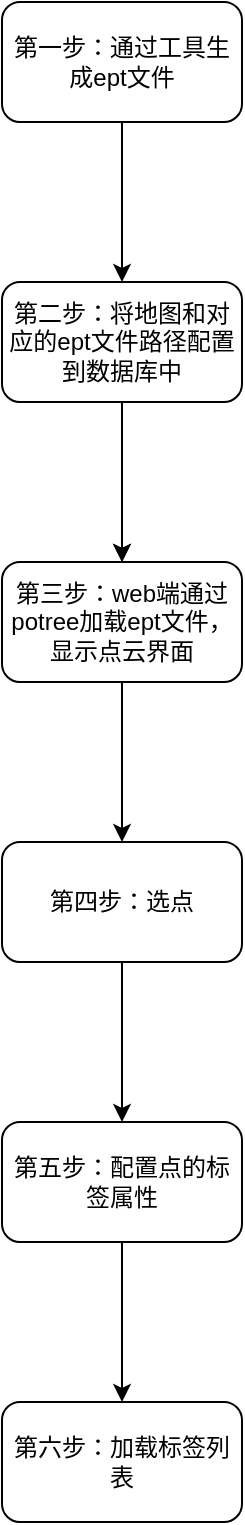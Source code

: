 <mxfile version="21.2.9" type="github">
  <diagram name="第 1 页" id="KCsGPZrE0ysaE5nDXICY">
    <mxGraphModel dx="1434" dy="771" grid="1" gridSize="10" guides="1" tooltips="1" connect="1" arrows="1" fold="1" page="1" pageScale="1" pageWidth="827" pageHeight="1169" math="0" shadow="0">
      <root>
        <mxCell id="0" />
        <mxCell id="1" parent="0" />
        <mxCell id="3LxgkGNjxUcp--r8CzHm-3" value="" style="edgeStyle=orthogonalEdgeStyle;rounded=0;orthogonalLoop=1;jettySize=auto;html=1;" parent="1" source="3LxgkGNjxUcp--r8CzHm-1" target="3LxgkGNjxUcp--r8CzHm-2" edge="1">
          <mxGeometry relative="1" as="geometry" />
        </mxCell>
        <mxCell id="3LxgkGNjxUcp--r8CzHm-1" value="第一步：通过工具生成ept文件" style="rounded=1;whiteSpace=wrap;html=1;" parent="1" vertex="1">
          <mxGeometry x="310" y="150" width="120" height="60" as="geometry" />
        </mxCell>
        <mxCell id="3LxgkGNjxUcp--r8CzHm-5" value="" style="edgeStyle=orthogonalEdgeStyle;rounded=0;orthogonalLoop=1;jettySize=auto;html=1;" parent="1" source="3LxgkGNjxUcp--r8CzHm-2" target="3LxgkGNjxUcp--r8CzHm-4" edge="1">
          <mxGeometry relative="1" as="geometry" />
        </mxCell>
        <mxCell id="U29xZ2vQ6zGHfJtYrRsx-7" value="" style="edgeStyle=orthogonalEdgeStyle;rounded=0;orthogonalLoop=1;jettySize=auto;html=1;" edge="1" parent="1" source="3LxgkGNjxUcp--r8CzHm-2" target="3LxgkGNjxUcp--r8CzHm-4">
          <mxGeometry relative="1" as="geometry" />
        </mxCell>
        <mxCell id="3LxgkGNjxUcp--r8CzHm-2" value="第二步：将地图和对应的ept文件路径配置到数据库中" style="whiteSpace=wrap;html=1;rounded=1;" parent="1" vertex="1">
          <mxGeometry x="310" y="290" width="120" height="60" as="geometry" />
        </mxCell>
        <mxCell id="U29xZ2vQ6zGHfJtYrRsx-2" value="" style="edgeStyle=orthogonalEdgeStyle;rounded=0;orthogonalLoop=1;jettySize=auto;html=1;" edge="1" parent="1" source="3LxgkGNjxUcp--r8CzHm-4" target="U29xZ2vQ6zGHfJtYrRsx-1">
          <mxGeometry relative="1" as="geometry" />
        </mxCell>
        <mxCell id="3LxgkGNjxUcp--r8CzHm-4" value="第三步：web端通过potree加载ept文件，显示点云界面" style="whiteSpace=wrap;html=1;rounded=1;" parent="1" vertex="1">
          <mxGeometry x="310" y="430" width="120" height="60" as="geometry" />
        </mxCell>
        <mxCell id="U29xZ2vQ6zGHfJtYrRsx-4" value="" style="edgeStyle=orthogonalEdgeStyle;rounded=0;orthogonalLoop=1;jettySize=auto;html=1;" edge="1" parent="1" source="U29xZ2vQ6zGHfJtYrRsx-1" target="U29xZ2vQ6zGHfJtYrRsx-3">
          <mxGeometry relative="1" as="geometry" />
        </mxCell>
        <mxCell id="U29xZ2vQ6zGHfJtYrRsx-1" value="第四步：选点" style="whiteSpace=wrap;html=1;rounded=1;" vertex="1" parent="1">
          <mxGeometry x="310" y="570" width="120" height="60" as="geometry" />
        </mxCell>
        <mxCell id="U29xZ2vQ6zGHfJtYrRsx-6" value="" style="edgeStyle=orthogonalEdgeStyle;rounded=0;orthogonalLoop=1;jettySize=auto;html=1;" edge="1" parent="1" source="U29xZ2vQ6zGHfJtYrRsx-3" target="U29xZ2vQ6zGHfJtYrRsx-5">
          <mxGeometry relative="1" as="geometry" />
        </mxCell>
        <mxCell id="U29xZ2vQ6zGHfJtYrRsx-3" value="第五步：配置点的标签属性" style="whiteSpace=wrap;html=1;rounded=1;" vertex="1" parent="1">
          <mxGeometry x="310" y="710" width="120" height="60" as="geometry" />
        </mxCell>
        <mxCell id="U29xZ2vQ6zGHfJtYrRsx-5" value="第六步：加载标签列表" style="whiteSpace=wrap;html=1;rounded=1;" vertex="1" parent="1">
          <mxGeometry x="310" y="850" width="120" height="60" as="geometry" />
        </mxCell>
      </root>
    </mxGraphModel>
  </diagram>
</mxfile>
